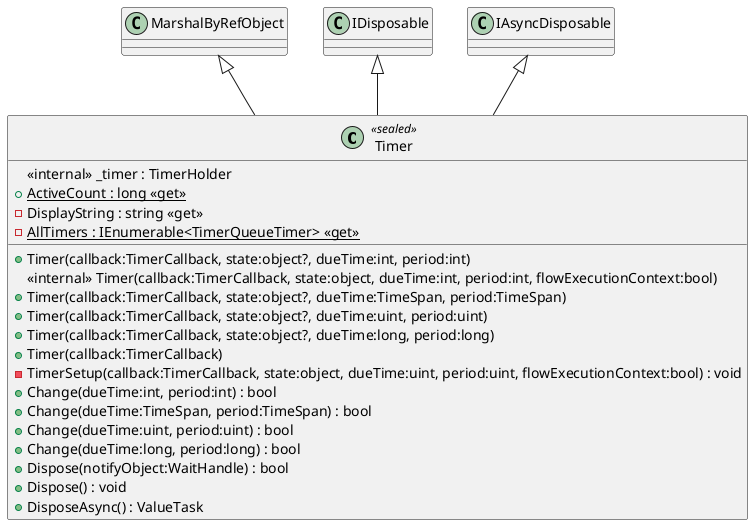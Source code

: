 @startuml
class Timer <<sealed>> {
    <<internal>> _timer : TimerHolder
    + Timer(callback:TimerCallback, state:object?, dueTime:int, period:int)
    <<internal>> Timer(callback:TimerCallback, state:object, dueTime:int, period:int, flowExecutionContext:bool)
    + Timer(callback:TimerCallback, state:object?, dueTime:TimeSpan, period:TimeSpan)
    + Timer(callback:TimerCallback, state:object?, dueTime:uint, period:uint)
    + Timer(callback:TimerCallback, state:object?, dueTime:long, period:long)
    + Timer(callback:TimerCallback)
    - TimerSetup(callback:TimerCallback, state:object, dueTime:uint, period:uint, flowExecutionContext:bool) : void
    + Change(dueTime:int, period:int) : bool
    + Change(dueTime:TimeSpan, period:TimeSpan) : bool
    + Change(dueTime:uint, period:uint) : bool
    + Change(dueTime:long, period:long) : bool
    + {static} ActiveCount : long <<get>>
    + Dispose(notifyObject:WaitHandle) : bool
    + Dispose() : void
    + DisposeAsync() : ValueTask
    - DisplayString : string <<get>>
    - {static} AllTimers : IEnumerable<TimerQueueTimer> <<get>>
}
MarshalByRefObject <|-- Timer
IDisposable <|-- Timer
IAsyncDisposable <|-- Timer
@enduml
